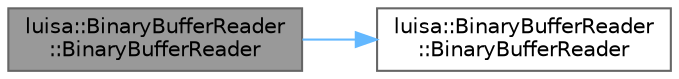 digraph "luisa::BinaryBufferReader::BinaryBufferReader"
{
 // LATEX_PDF_SIZE
  bgcolor="transparent";
  edge [fontname=Helvetica,fontsize=10,labelfontname=Helvetica,labelfontsize=10];
  node [fontname=Helvetica,fontsize=10,shape=box,height=0.2,width=0.4];
  rankdir="LR";
  Node1 [id="Node000001",label="luisa::BinaryBufferReader\l::BinaryBufferReader",height=0.2,width=0.4,color="gray40", fillcolor="grey60", style="filled", fontcolor="black",tooltip=" "];
  Node1 -> Node2 [id="edge2_Node000001_Node000002",color="steelblue1",style="solid",tooltip=" "];
  Node2 [id="Node000002",label="luisa::BinaryBufferReader\l::BinaryBufferReader",height=0.2,width=0.4,color="grey40", fillcolor="white", style="filled",URL="$classluisa_1_1_binary_buffer_reader.html#ab2e717eb62affdd53af6973bf5808699",tooltip=" "];
}
